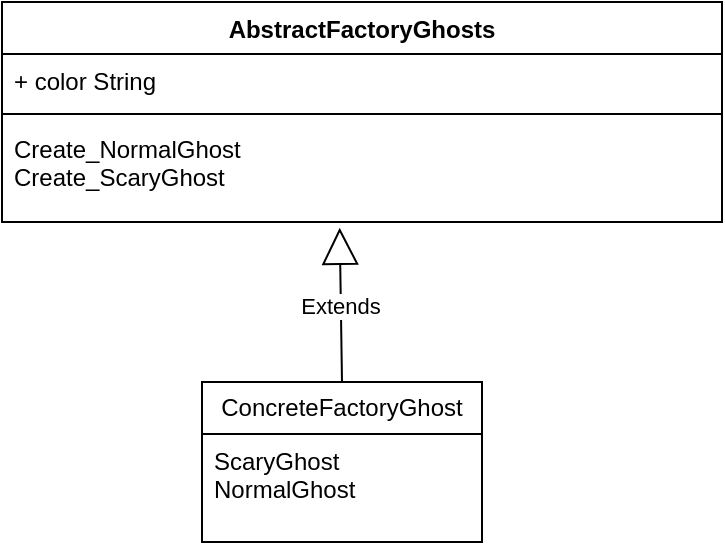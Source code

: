 <mxfile version="26.0.10">
  <diagram name="Page-1" id="e7e014a7-5840-1c2e-5031-d8a46d1fe8dd">
    <mxGraphModel dx="3244" dy="1317" grid="1" gridSize="10" guides="1" tooltips="1" connect="1" arrows="1" fold="1" page="1" pageScale="1" pageWidth="1169" pageHeight="826" background="none" math="0" shadow="0">
      <root>
        <mxCell id="0" />
        <mxCell id="1" parent="0" />
        <mxCell id="8w55hMqdMA83i6kmXBPP-41" value="AbstractFactoryGhosts" style="swimlane;fontStyle=1;align=center;verticalAlign=top;childLayout=stackLayout;horizontal=1;startSize=26;horizontalStack=0;resizeParent=1;resizeParentMax=0;resizeLast=0;collapsible=1;marginBottom=0;whiteSpace=wrap;html=1;" vertex="1" parent="1">
          <mxGeometry x="-1490" y="-420" width="360" height="110" as="geometry" />
        </mxCell>
        <mxCell id="8w55hMqdMA83i6kmXBPP-42" value="+ color String" style="text;strokeColor=none;fillColor=none;align=left;verticalAlign=top;spacingLeft=4;spacingRight=4;overflow=hidden;rotatable=0;points=[[0,0.5],[1,0.5]];portConstraint=eastwest;whiteSpace=wrap;html=1;" vertex="1" parent="8w55hMqdMA83i6kmXBPP-41">
          <mxGeometry y="26" width="360" height="26" as="geometry" />
        </mxCell>
        <mxCell id="8w55hMqdMA83i6kmXBPP-43" value="" style="line;strokeWidth=1;fillColor=none;align=left;verticalAlign=middle;spacingTop=-1;spacingLeft=3;spacingRight=3;rotatable=0;labelPosition=right;points=[];portConstraint=eastwest;strokeColor=inherit;" vertex="1" parent="8w55hMqdMA83i6kmXBPP-41">
          <mxGeometry y="52" width="360" height="8" as="geometry" />
        </mxCell>
        <mxCell id="8w55hMqdMA83i6kmXBPP-44" value="Create_NormalGhost&amp;nbsp;&lt;div&gt;Create_ScaryGhost&amp;nbsp;&lt;/div&gt;" style="text;strokeColor=none;fillColor=none;align=left;verticalAlign=top;spacingLeft=4;spacingRight=4;overflow=hidden;rotatable=0;points=[[0,0.5],[1,0.5]];portConstraint=eastwest;whiteSpace=wrap;html=1;" vertex="1" parent="8w55hMqdMA83i6kmXBPP-41">
          <mxGeometry y="60" width="360" height="50" as="geometry" />
        </mxCell>
        <mxCell id="8w55hMqdMA83i6kmXBPP-46" value="Extends" style="endArrow=block;endSize=16;endFill=0;html=1;rounded=0;entryX=0.469;entryY=1.058;entryDx=0;entryDy=0;entryPerimeter=0;" edge="1" parent="1" target="8w55hMqdMA83i6kmXBPP-44">
          <mxGeometry width="160" relative="1" as="geometry">
            <mxPoint x="-1320" y="-230" as="sourcePoint" />
            <mxPoint x="-1330" y="-300" as="targetPoint" />
          </mxGeometry>
        </mxCell>
        <mxCell id="8w55hMqdMA83i6kmXBPP-47" value="ConcreteFactoryGhost" style="swimlane;fontStyle=0;childLayout=stackLayout;horizontal=1;startSize=26;fillColor=none;horizontalStack=0;resizeParent=1;resizeParentMax=0;resizeLast=0;collapsible=1;marginBottom=0;whiteSpace=wrap;html=1;" vertex="1" parent="1">
          <mxGeometry x="-1390" y="-230" width="140" height="80" as="geometry" />
        </mxCell>
        <mxCell id="8w55hMqdMA83i6kmXBPP-48" value="&lt;div&gt;ScaryGhost&lt;/div&gt;&lt;div&gt;NormalGhost&lt;/div&gt;&lt;div&gt;&lt;br&gt;&lt;/div&gt;" style="text;strokeColor=none;fillColor=none;align=left;verticalAlign=top;spacingLeft=4;spacingRight=4;overflow=hidden;rotatable=0;points=[[0,0.5],[1,0.5]];portConstraint=eastwest;whiteSpace=wrap;html=1;" vertex="1" parent="8w55hMqdMA83i6kmXBPP-47">
          <mxGeometry y="26" width="140" height="54" as="geometry" />
        </mxCell>
      </root>
    </mxGraphModel>
  </diagram>
</mxfile>
